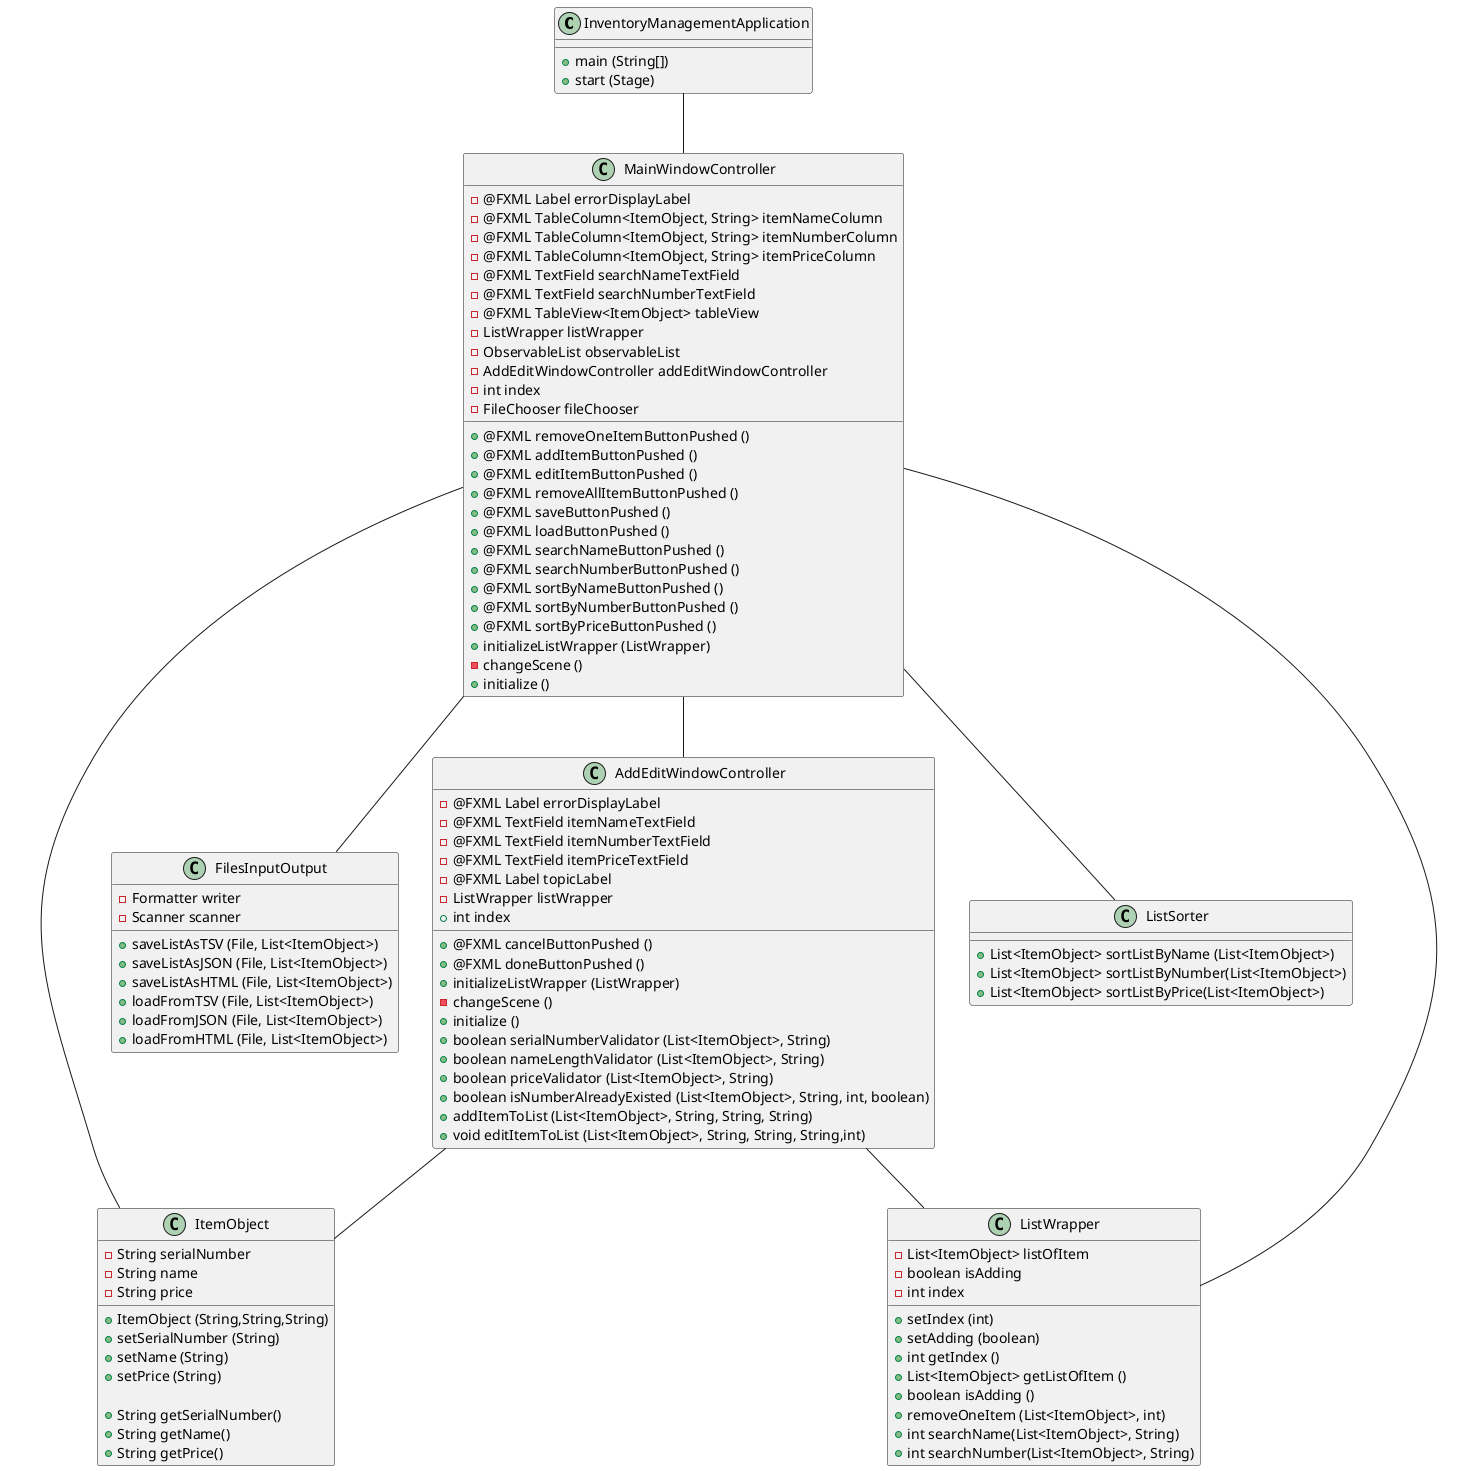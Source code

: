 @startuml
class InventoryManagementApplication {
    + main (String[])
    + start (Stage)
}

class MainWindowController {
    - @FXML Label errorDisplayLabel
    - @FXML TableColumn<ItemObject, String> itemNameColumn
    - @FXML TableColumn<ItemObject, String> itemNumberColumn
    - @FXML TableColumn<ItemObject, String> itemPriceColumn
    - @FXML TextField searchNameTextField
    - @FXML TextField searchNumberTextField
    - @FXML TableView<ItemObject> tableView
    - ListWrapper listWrapper
    - ObservableList observableList
    - AddEditWindowController addEditWindowController
    - int index
    - FileChooser fileChooser

    + @FXML removeOneItemButtonPushed ()
    + @FXML addItemButtonPushed ()
    + @FXML editItemButtonPushed ()
    + @FXML removeAllItemButtonPushed ()
    + @FXML saveButtonPushed ()
    + @FXML loadButtonPushed ()
    + @FXML searchNameButtonPushed ()
    + @FXML searchNumberButtonPushed ()
    + @FXML sortByNameButtonPushed ()
    + @FXML sortByNumberButtonPushed ()
    + @FXML sortByPriceButtonPushed ()
    + initializeListWrapper (ListWrapper)
    - changeScene ()
    + initialize ()
}

class AddEditWindowController {
    - @FXML Label errorDisplayLabel
    - @FXML TextField itemNameTextField
    - @FXML TextField itemNumberTextField
    - @FXML TextField itemPriceTextField
    - @FXML Label topicLabel
    - ListWrapper listWrapper
    + int index

    + @FXML cancelButtonPushed ()
    + @FXML doneButtonPushed ()
    + initializeListWrapper (ListWrapper)
    - changeScene ()
    + initialize ()
    + boolean serialNumberValidator (List<ItemObject>, String)
    + boolean nameLengthValidator (List<ItemObject>, String)
    + boolean priceValidator (List<ItemObject>, String)
    + boolean isNumberAlreadyExisted (List<ItemObject>, String, int, boolean)
    + addItemToList (List<ItemObject>, String, String, String)
    + void editItemToList (List<ItemObject>, String, String, String,int)
}

class FilesInputOutput {
    - Formatter writer
    - Scanner scanner

    + saveListAsTSV (File, List<ItemObject>)
    + saveListAsJSON (File, List<ItemObject>)
    + saveListAsHTML (File, List<ItemObject>)
    + loadFromTSV (File, List<ItemObject>)
    + loadFromJSON (File, List<ItemObject>)
    + loadFromHTML (File, List<ItemObject>)
}

class ItemObject {
    - String serialNumber
    - String name
    - String price

    + ItemObject (String,String,String)
    + setSerialNumber (String)
    + setName (String)
    + setPrice (String)

    + String getSerialNumber()
    + String getName()
    + String getPrice()
}

class ListSorter {
    + List<ItemObject> sortListByName (List<ItemObject>)
    + List<ItemObject> sortListByNumber(List<ItemObject>)
    + List<ItemObject> sortListByPrice(List<ItemObject>)
}

class ListWrapper {
    - List<ItemObject> listOfItem
    - boolean isAdding
    - int index

    + setIndex (int)
    + setAdding (boolean)
    + int getIndex ()
    + List<ItemObject> getListOfItem ()
    + boolean isAdding ()
    + removeOneItem (List<ItemObject>, int)
    + int searchName(List<ItemObject>, String)
    + int searchNumber(List<ItemObject>, String)
}

InventoryManagementApplication -- MainWindowController
MainWindowController -- AddEditWindowController
MainWindowController -- ListWrapper
MainWindowController -- ItemObject
MainWindowController -- ListSorter
MainWindowController -- FilesInputOutput
AddEditWindowController -- ListWrapper
AddEditWindowController -- ItemObject

@enduml